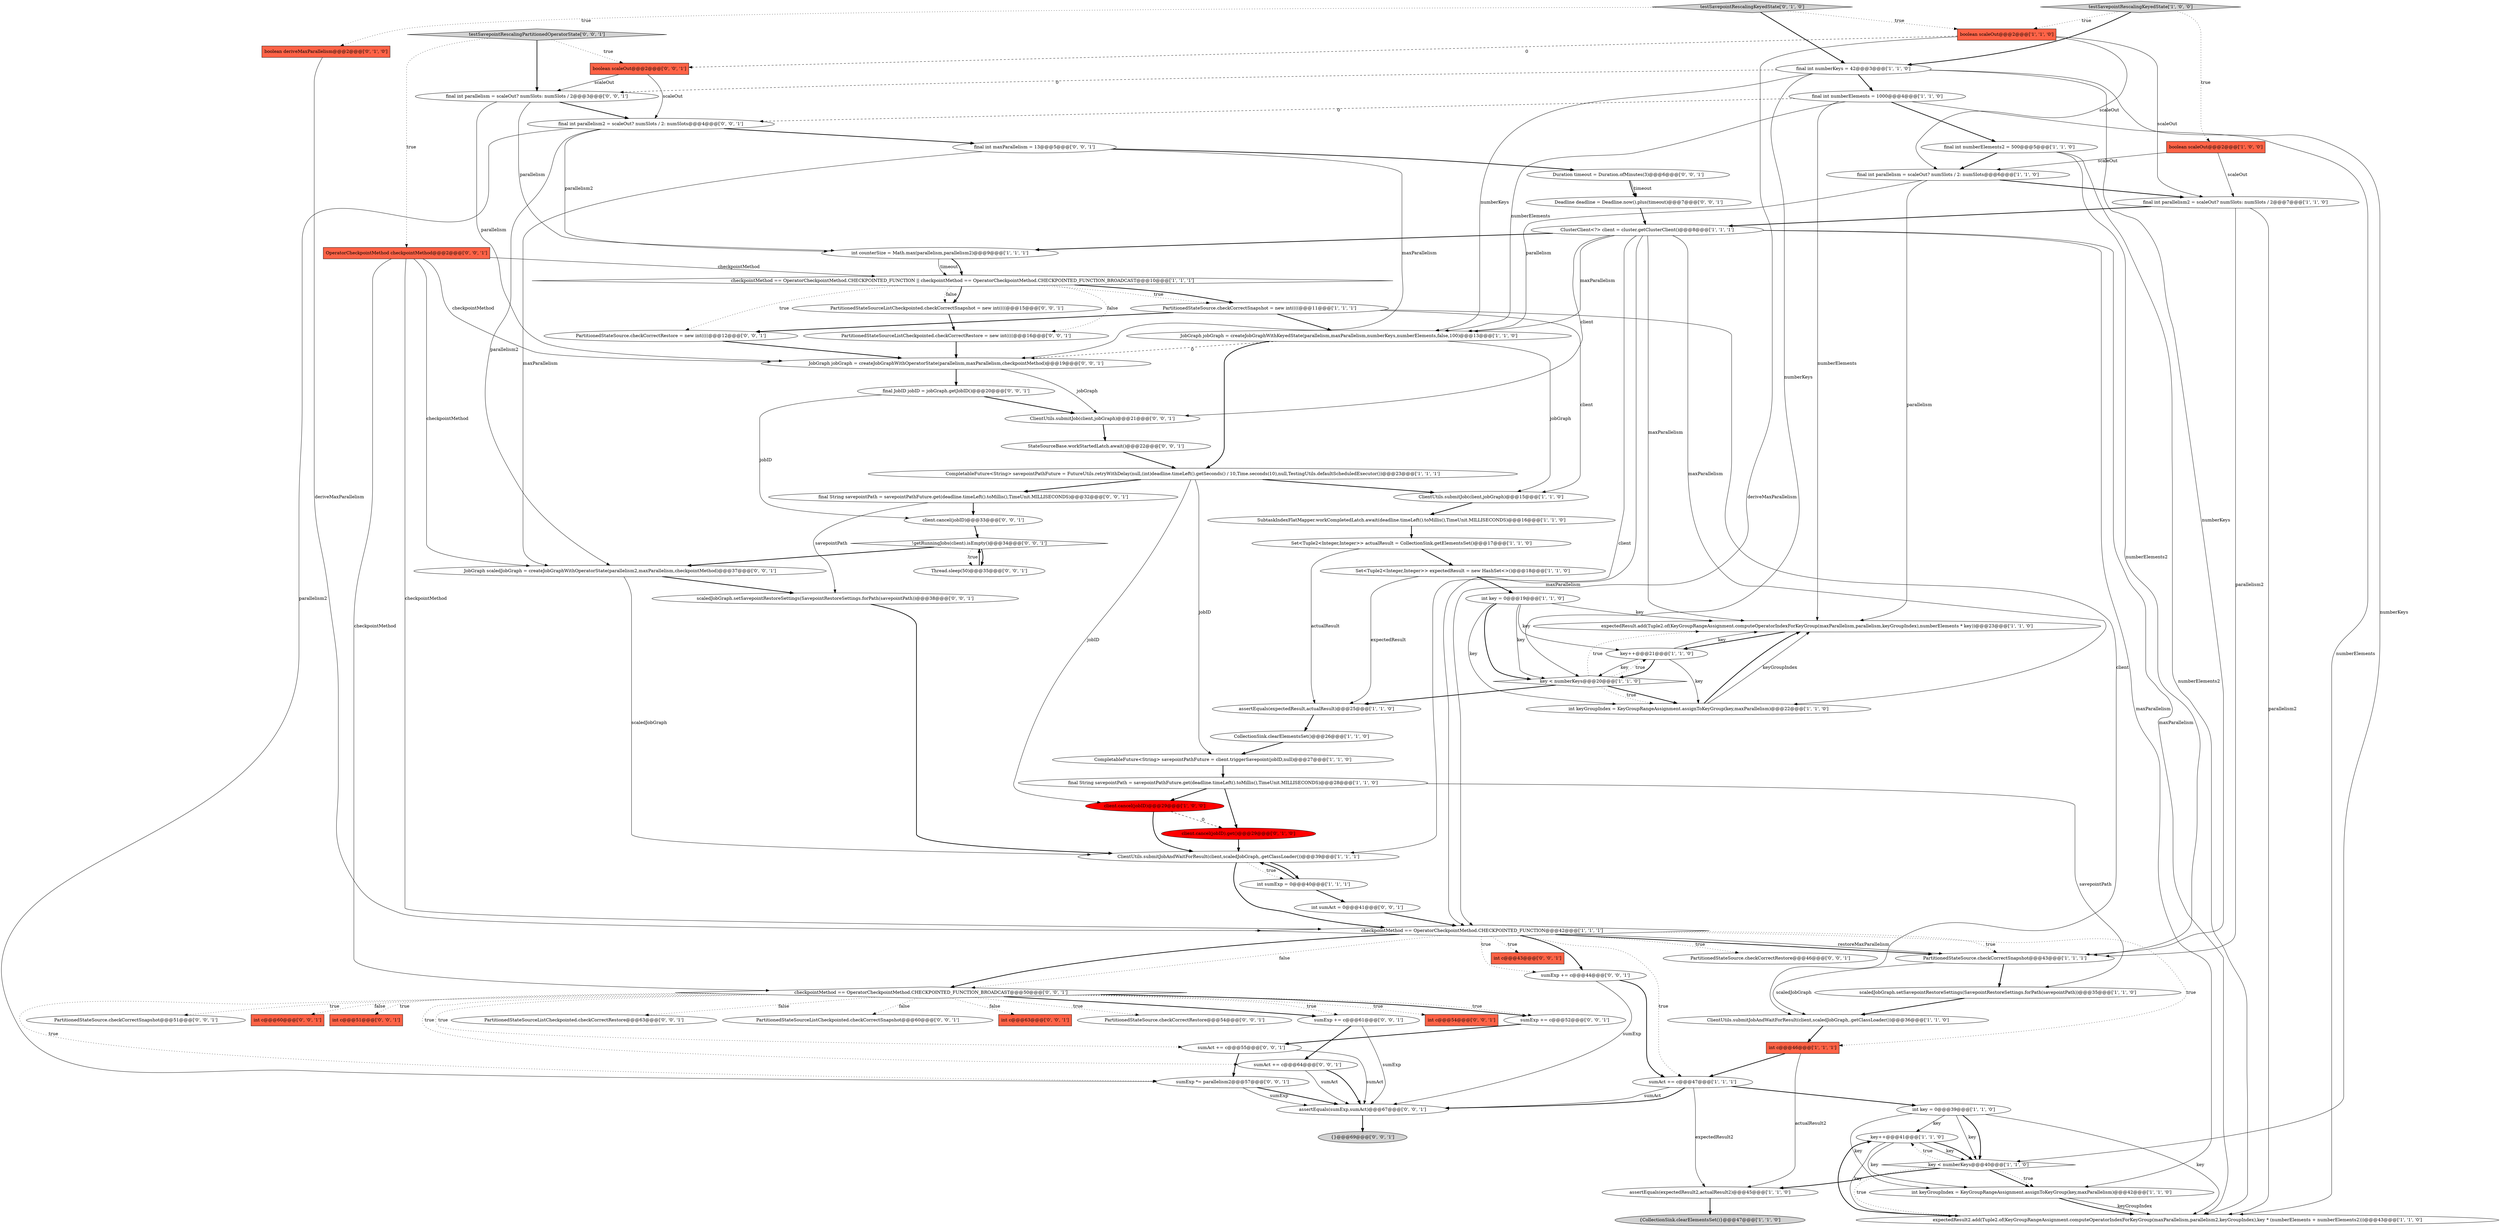 digraph {
75 [style = filled, label = "PartitionedStateSource.checkCorrectRestore = new int((((@@@12@@@['0', '0', '1']", fillcolor = white, shape = ellipse image = "AAA0AAABBB3BBB"];
74 [style = filled, label = "PartitionedStateSourceListCheckpointed.checkCorrectSnapshot@@@60@@@['0', '0', '1']", fillcolor = white, shape = ellipse image = "AAA0AAABBB3BBB"];
22 [style = filled, label = "final int numberElements2 = 500@@@5@@@['1', '1', '0']", fillcolor = white, shape = ellipse image = "AAA0AAABBB1BBB"];
51 [style = filled, label = "int c@@@63@@@['0', '0', '1']", fillcolor = tomato, shape = box image = "AAA0AAABBB3BBB"];
40 [style = filled, label = "int counterSize = Math.max(parallelism,parallelism2)@@@9@@@['1', '1', '1']", fillcolor = white, shape = ellipse image = "AAA0AAABBB1BBB"];
0 [style = filled, label = "checkpointMethod == OperatorCheckpointMethod.CHECKPOINTED_FUNCTION@@@42@@@['1', '1', '1']", fillcolor = white, shape = diamond image = "AAA0AAABBB1BBB"];
30 [style = filled, label = "final int parallelism2 = scaleOut? numSlots: numSlots / 2@@@7@@@['1', '1', '0']", fillcolor = white, shape = ellipse image = "AAA0AAABBB1BBB"];
32 [style = filled, label = "int key = 0@@@39@@@['1', '1', '0']", fillcolor = white, shape = ellipse image = "AAA0AAABBB1BBB"];
53 [style = filled, label = "Deadline deadline = Deadline.now().plus(timeout)@@@7@@@['0', '0', '1']", fillcolor = white, shape = ellipse image = "AAA0AAABBB3BBB"];
54 [style = filled, label = "PartitionedStateSource.checkCorrectRestore@@@54@@@['0', '0', '1']", fillcolor = white, shape = ellipse image = "AAA0AAABBB3BBB"];
35 [style = filled, label = "assertEquals(expectedResult,actualResult)@@@25@@@['1', '1', '0']", fillcolor = white, shape = ellipse image = "AAA0AAABBB1BBB"];
78 [style = filled, label = "sumExp += c@@@52@@@['0', '0', '1']", fillcolor = white, shape = ellipse image = "AAA0AAABBB3BBB"];
20 [style = filled, label = "expectedResult.add(Tuple2.of(KeyGroupRangeAssignment.computeOperatorIndexForKeyGroup(maxParallelism,parallelism,keyGroupIndex),numberElements * key))@@@23@@@['1', '1', '0']", fillcolor = white, shape = ellipse image = "AAA0AAABBB1BBB"];
68 [style = filled, label = "final int parallelism = scaleOut? numSlots: numSlots / 2@@@3@@@['0', '0', '1']", fillcolor = white, shape = ellipse image = "AAA0AAABBB3BBB"];
52 [style = filled, label = "final String savepointPath = savepointPathFuture.get(deadline.timeLeft().toMillis(),TimeUnit.MILLISECONDS)@@@32@@@['0', '0', '1']", fillcolor = white, shape = ellipse image = "AAA0AAABBB3BBB"];
66 [style = filled, label = "int c@@@54@@@['0', '0', '1']", fillcolor = tomato, shape = box image = "AAA0AAABBB3BBB"];
77 [style = filled, label = "Thread.sleep(50)@@@35@@@['0', '0', '1']", fillcolor = white, shape = ellipse image = "AAA0AAABBB3BBB"];
12 [style = filled, label = "checkpointMethod == OperatorCheckpointMethod.CHECKPOINTED_FUNCTION || checkpointMethod == OperatorCheckpointMethod.CHECKPOINTED_FUNCTION_BROADCAST@@@10@@@['1', '1', '1']", fillcolor = white, shape = diamond image = "AAA0AAABBB1BBB"];
73 [style = filled, label = "sumAct += c@@@64@@@['0', '0', '1']", fillcolor = white, shape = ellipse image = "AAA0AAABBB3BBB"];
13 [style = filled, label = "CompletableFuture<String> savepointPathFuture = FutureUtils.retryWithDelay(null,(int)deadline.timeLeft().getSeconds() / 10,Time.seconds(10),null,TestingUtils.defaultScheduledExecutor())@@@23@@@['1', '1', '1']", fillcolor = white, shape = ellipse image = "AAA0AAABBB1BBB"];
85 [style = filled, label = "testSavepointRescalingPartitionedOperatorState['0', '0', '1']", fillcolor = lightgray, shape = diamond image = "AAA0AAABBB3BBB"];
46 [style = filled, label = "PartitionedStateSourceListCheckpointed.checkCorrectSnapshot = new int((((@@@15@@@['0', '0', '1']", fillcolor = white, shape = ellipse image = "AAA0AAABBB3BBB"];
57 [style = filled, label = "OperatorCheckpointMethod checkpointMethod@@@2@@@['0', '0', '1']", fillcolor = tomato, shape = box image = "AAA0AAABBB3BBB"];
4 [style = filled, label = "key++@@@41@@@['1', '1', '0']", fillcolor = white, shape = ellipse image = "AAA0AAABBB1BBB"];
62 [style = filled, label = "PartitionedStateSource.checkCorrectRestore@@@46@@@['0', '0', '1']", fillcolor = white, shape = ellipse image = "AAA0AAABBB3BBB"];
15 [style = filled, label = "{CollectionSink.clearElementsSet()}@@@47@@@['1', '1', '0']", fillcolor = lightgray, shape = ellipse image = "AAA0AAABBB1BBB"];
43 [style = filled, label = "client.cancel(jobID).get()@@@29@@@['0', '1', '0']", fillcolor = red, shape = ellipse image = "AAA1AAABBB2BBB"];
72 [style = filled, label = "PartitionedStateSource.checkCorrectSnapshot@@@51@@@['0', '0', '1']", fillcolor = white, shape = ellipse image = "AAA0AAABBB3BBB"];
42 [style = filled, label = "key < numberKeys@@@20@@@['1', '1', '0']", fillcolor = white, shape = diamond image = "AAA0AAABBB1BBB"];
14 [style = filled, label = "final int numberElements = 1000@@@4@@@['1', '1', '0']", fillcolor = white, shape = ellipse image = "AAA0AAABBB1BBB"];
80 [style = filled, label = "sumAct += c@@@55@@@['0', '0', '1']", fillcolor = white, shape = ellipse image = "AAA0AAABBB3BBB"];
81 [style = filled, label = "final int parallelism2 = scaleOut? numSlots / 2: numSlots@@@4@@@['0', '0', '1']", fillcolor = white, shape = ellipse image = "AAA0AAABBB3BBB"];
1 [style = filled, label = "int key = 0@@@19@@@['1', '1', '0']", fillcolor = white, shape = ellipse image = "AAA0AAABBB1BBB"];
27 [style = filled, label = "key < numberKeys@@@40@@@['1', '1', '0']", fillcolor = white, shape = diamond image = "AAA0AAABBB1BBB"];
69 [style = filled, label = "int c@@@60@@@['0', '0', '1']", fillcolor = tomato, shape = box image = "AAA0AAABBB3BBB"];
19 [style = filled, label = "SubtaskIndexFlatMapper.workCompletedLatch.await(deadline.timeLeft().toMillis(),TimeUnit.MILLISECONDS)@@@16@@@['1', '1', '0']", fillcolor = white, shape = ellipse image = "AAA0AAABBB1BBB"];
55 [style = filled, label = "scaledJobGraph.setSavepointRestoreSettings(SavepointRestoreSettings.forPath(savepointPath))@@@38@@@['0', '0', '1']", fillcolor = white, shape = ellipse image = "AAA0AAABBB3BBB"];
79 [style = filled, label = "Duration timeout = Duration.ofMinutes(3)@@@6@@@['0', '0', '1']", fillcolor = white, shape = ellipse image = "AAA0AAABBB3BBB"];
82 [style = filled, label = "ClientUtils.submitJob(client,jobGraph)@@@21@@@['0', '0', '1']", fillcolor = white, shape = ellipse image = "AAA0AAABBB3BBB"];
71 [style = filled, label = "int c@@@51@@@['0', '0', '1']", fillcolor = tomato, shape = box image = "AAA0AAABBB3BBB"];
49 [style = filled, label = "!getRunningJobs(client).isEmpty()@@@34@@@['0', '0', '1']", fillcolor = white, shape = diamond image = "AAA0AAABBB3BBB"];
11 [style = filled, label = "Set<Tuple2<Integer,Integer>> actualResult = CollectionSink.getElementsSet()@@@17@@@['1', '1', '0']", fillcolor = white, shape = ellipse image = "AAA0AAABBB1BBB"];
56 [style = filled, label = "{}@@@69@@@['0', '0', '1']", fillcolor = lightgray, shape = ellipse image = "AAA0AAABBB3BBB"];
60 [style = filled, label = "checkpointMethod == OperatorCheckpointMethod.CHECKPOINTED_FUNCTION_BROADCAST@@@50@@@['0', '0', '1']", fillcolor = white, shape = diamond image = "AAA0AAABBB3BBB"];
8 [style = filled, label = "ClientUtils.submitJobAndWaitForResult(client,scaledJobGraph,.getClassLoader())@@@39@@@['1', '1', '1']", fillcolor = white, shape = ellipse image = "AAA0AAABBB1BBB"];
25 [style = filled, label = "Set<Tuple2<Integer,Integer>> expectedResult = new HashSet<>()@@@18@@@['1', '1', '0']", fillcolor = white, shape = ellipse image = "AAA0AAABBB1BBB"];
58 [style = filled, label = "PartitionedStateSourceListCheckpointed.checkCorrectRestore@@@63@@@['0', '0', '1']", fillcolor = white, shape = ellipse image = "AAA0AAABBB3BBB"];
36 [style = filled, label = "boolean scaleOut@@@2@@@['1', '0', '0']", fillcolor = tomato, shape = box image = "AAA0AAABBB1BBB"];
86 [style = filled, label = "JobGraph scaledJobGraph = createJobGraphWithOperatorState(parallelism2,maxParallelism,checkpointMethod)@@@37@@@['0', '0', '1']", fillcolor = white, shape = ellipse image = "AAA0AAABBB3BBB"];
31 [style = filled, label = "CollectionSink.clearElementsSet()@@@26@@@['1', '1', '0']", fillcolor = white, shape = ellipse image = "AAA0AAABBB1BBB"];
48 [style = filled, label = "client.cancel(jobID)@@@33@@@['0', '0', '1']", fillcolor = white, shape = ellipse image = "AAA0AAABBB3BBB"];
33 [style = filled, label = "final int numberKeys = 42@@@3@@@['1', '1', '0']", fillcolor = white, shape = ellipse image = "AAA0AAABBB1BBB"];
44 [style = filled, label = "testSavepointRescalingKeyedState['0', '1', '0']", fillcolor = lightgray, shape = diamond image = "AAA0AAABBB2BBB"];
39 [style = filled, label = "boolean scaleOut@@@2@@@['1', '1', '0']", fillcolor = tomato, shape = box image = "AAA0AAABBB1BBB"];
76 [style = filled, label = "int sumAct = 0@@@41@@@['0', '0', '1']", fillcolor = white, shape = ellipse image = "AAA0AAABBB3BBB"];
83 [style = filled, label = "PartitionedStateSourceListCheckpointed.checkCorrectRestore = new int((((@@@16@@@['0', '0', '1']", fillcolor = white, shape = ellipse image = "AAA0AAABBB3BBB"];
61 [style = filled, label = "final int maxParallelism = 13@@@5@@@['0', '0', '1']", fillcolor = white, shape = ellipse image = "AAA0AAABBB3BBB"];
38 [style = filled, label = "testSavepointRescalingKeyedState['1', '0', '0']", fillcolor = lightgray, shape = diamond image = "AAA0AAABBB1BBB"];
16 [style = filled, label = "PartitionedStateSource.checkCorrectSnapshot = new int((((@@@11@@@['1', '1', '1']", fillcolor = white, shape = ellipse image = "AAA0AAABBB1BBB"];
45 [style = filled, label = "boolean deriveMaxParallelism@@@2@@@['0', '1', '0']", fillcolor = tomato, shape = box image = "AAA0AAABBB2BBB"];
67 [style = filled, label = "assertEquals(sumExp,sumAct)@@@67@@@['0', '0', '1']", fillcolor = white, shape = ellipse image = "AAA0AAABBB3BBB"];
7 [style = filled, label = "sumAct += c@@@47@@@['1', '1', '1']", fillcolor = white, shape = ellipse image = "AAA0AAABBB1BBB"];
9 [style = filled, label = "key++@@@21@@@['1', '1', '0']", fillcolor = white, shape = ellipse image = "AAA0AAABBB1BBB"];
50 [style = filled, label = "int c@@@43@@@['0', '0', '1']", fillcolor = tomato, shape = box image = "AAA0AAABBB3BBB"];
6 [style = filled, label = "ClusterClient<?> client = cluster.getClusterClient()@@@8@@@['1', '1', '1']", fillcolor = white, shape = ellipse image = "AAA0AAABBB1BBB"];
37 [style = filled, label = "CompletableFuture<String> savepointPathFuture = client.triggerSavepoint(jobID,null)@@@27@@@['1', '1', '0']", fillcolor = white, shape = ellipse image = "AAA0AAABBB1BBB"];
34 [style = filled, label = "final int parallelism = scaleOut? numSlots / 2: numSlots@@@6@@@['1', '1', '0']", fillcolor = white, shape = ellipse image = "AAA0AAABBB1BBB"];
10 [style = filled, label = "final String savepointPath = savepointPathFuture.get(deadline.timeLeft().toMillis(),TimeUnit.MILLISECONDS)@@@28@@@['1', '1', '0']", fillcolor = white, shape = ellipse image = "AAA0AAABBB1BBB"];
26 [style = filled, label = "scaledJobGraph.setSavepointRestoreSettings(SavepointRestoreSettings.forPath(savepointPath))@@@35@@@['1', '1', '0']", fillcolor = white, shape = ellipse image = "AAA0AAABBB1BBB"];
64 [style = filled, label = "boolean scaleOut@@@2@@@['0', '0', '1']", fillcolor = tomato, shape = box image = "AAA0AAABBB3BBB"];
3 [style = filled, label = "int sumExp = 0@@@40@@@['1', '1', '1']", fillcolor = white, shape = ellipse image = "AAA0AAABBB1BBB"];
28 [style = filled, label = "int keyGroupIndex = KeyGroupRangeAssignment.assignToKeyGroup(key,maxParallelism)@@@42@@@['1', '1', '0']", fillcolor = white, shape = ellipse image = "AAA0AAABBB1BBB"];
5 [style = filled, label = "expectedResult2.add(Tuple2.of(KeyGroupRangeAssignment.computeOperatorIndexForKeyGroup(maxParallelism,parallelism2,keyGroupIndex),key * (numberElements + numberElements2)))@@@43@@@['1', '1', '0']", fillcolor = white, shape = ellipse image = "AAA0AAABBB1BBB"];
21 [style = filled, label = "int c@@@46@@@['1', '1', '1']", fillcolor = tomato, shape = box image = "AAA0AAABBB1BBB"];
23 [style = filled, label = "ClientUtils.submitJob(client,jobGraph)@@@15@@@['1', '1', '0']", fillcolor = white, shape = ellipse image = "AAA0AAABBB1BBB"];
2 [style = filled, label = "ClientUtils.submitJobAndWaitForResult(client,scaledJobGraph,.getClassLoader())@@@36@@@['1', '1', '0']", fillcolor = white, shape = ellipse image = "AAA0AAABBB1BBB"];
59 [style = filled, label = "StateSourceBase.workStartedLatch.await()@@@22@@@['0', '0', '1']", fillcolor = white, shape = ellipse image = "AAA0AAABBB3BBB"];
84 [style = filled, label = "sumExp += c@@@61@@@['0', '0', '1']", fillcolor = white, shape = ellipse image = "AAA0AAABBB3BBB"];
24 [style = filled, label = "PartitionedStateSource.checkCorrectSnapshot@@@43@@@['1', '1', '1']", fillcolor = white, shape = ellipse image = "AAA0AAABBB1BBB"];
18 [style = filled, label = "client.cancel(jobID)@@@29@@@['1', '0', '0']", fillcolor = red, shape = ellipse image = "AAA1AAABBB1BBB"];
65 [style = filled, label = "sumExp *= parallelism2@@@57@@@['0', '0', '1']", fillcolor = white, shape = ellipse image = "AAA0AAABBB3BBB"];
70 [style = filled, label = "final JobID jobID = jobGraph.getJobID()@@@20@@@['0', '0', '1']", fillcolor = white, shape = ellipse image = "AAA0AAABBB3BBB"];
17 [style = filled, label = "assertEquals(expectedResult2,actualResult2)@@@45@@@['1', '1', '0']", fillcolor = white, shape = ellipse image = "AAA0AAABBB1BBB"];
41 [style = filled, label = "JobGraph jobGraph = createJobGraphWithKeyedState(parallelism,maxParallelism,numberKeys,numberElements,false,100)@@@13@@@['1', '1', '0']", fillcolor = white, shape = ellipse image = "AAA0AAABBB1BBB"];
29 [style = filled, label = "int keyGroupIndex = KeyGroupRangeAssignment.assignToKeyGroup(key,maxParallelism)@@@22@@@['1', '1', '0']", fillcolor = white, shape = ellipse image = "AAA0AAABBB1BBB"];
63 [style = filled, label = "sumExp += c@@@44@@@['0', '0', '1']", fillcolor = white, shape = ellipse image = "AAA0AAABBB3BBB"];
47 [style = filled, label = "JobGraph jobGraph = createJobGraphWithOperatorState(parallelism,maxParallelism,checkpointMethod)@@@19@@@['0', '0', '1']", fillcolor = white, shape = ellipse image = "AAA0AAABBB3BBB"];
85->57 [style = dotted, label="true"];
18->43 [style = dashed, label="0"];
31->37 [style = bold, label=""];
32->27 [style = solid, label="key"];
7->32 [style = bold, label=""];
25->1 [style = bold, label=""];
65->67 [style = bold, label=""];
76->0 [style = bold, label=""];
6->28 [style = solid, label="maxParallelism"];
14->81 [style = dashed, label="0"];
20->9 [style = bold, label=""];
80->67 [style = solid, label="sumAct"];
22->5 [style = solid, label="numberElements2"];
27->28 [style = bold, label=""];
38->39 [style = dotted, label="true"];
34->20 [style = solid, label="parallelism"];
7->67 [style = bold, label=""];
19->11 [style = bold, label=""];
39->30 [style = solid, label="scaleOut"];
30->6 [style = bold, label=""];
36->34 [style = solid, label="scaleOut"];
1->20 [style = solid, label="key"];
33->41 [style = solid, label="numberKeys"];
42->29 [style = bold, label=""];
3->76 [style = bold, label=""];
86->8 [style = solid, label="scaledJobGraph"];
16->41 [style = bold, label=""];
8->0 [style = bold, label=""];
60->78 [style = bold, label=""];
32->4 [style = solid, label="key"];
0->21 [style = dotted, label="true"];
0->60 [style = dotted, label="false"];
22->24 [style = solid, label="numberElements2"];
32->5 [style = solid, label="key"];
0->24 [style = dotted, label="true"];
0->24 [style = bold, label=""];
33->27 [style = solid, label="numberKeys"];
78->80 [style = bold, label=""];
43->8 [style = bold, label=""];
9->42 [style = solid, label="key"];
85->68 [style = bold, label=""];
33->42 [style = solid, label="numberKeys"];
13->37 [style = solid, label="jobID"];
14->20 [style = solid, label="numberElements"];
27->17 [style = bold, label=""];
75->47 [style = bold, label=""];
57->86 [style = solid, label="checkpointMethod"];
6->41 [style = solid, label="maxParallelism"];
60->74 [style = dotted, label="false"];
6->5 [style = solid, label="maxParallelism"];
28->5 [style = solid, label="keyGroupIndex"];
41->13 [style = bold, label=""];
11->25 [style = bold, label=""];
0->7 [style = dotted, label="true"];
68->47 [style = solid, label="parallelism"];
35->31 [style = bold, label=""];
24->2 [style = solid, label="scaledJobGraph"];
28->5 [style = bold, label=""];
48->49 [style = bold, label=""];
70->82 [style = bold, label=""];
73->67 [style = bold, label=""];
9->29 [style = solid, label="key"];
12->75 [style = dotted, label="true"];
82->59 [style = bold, label=""];
7->67 [style = solid, label="sumAct"];
4->5 [style = solid, label="key"];
0->24 [style = solid, label="restoreMaxParallelism"];
14->22 [style = bold, label=""];
84->67 [style = solid, label="sumExp"];
1->42 [style = bold, label=""];
39->34 [style = solid, label="scaleOut"];
21->17 [style = solid, label="actualResult2"];
68->40 [style = solid, label="parallelism"];
86->55 [style = bold, label=""];
67->56 [style = bold, label=""];
9->20 [style = solid, label="key"];
60->84 [style = dotted, label="true"];
13->18 [style = solid, label="jobID"];
60->80 [style = dotted, label="true"];
29->20 [style = bold, label=""];
1->9 [style = solid, label="key"];
32->28 [style = solid, label="key"];
60->58 [style = dotted, label="false"];
34->41 [style = solid, label="parallelism"];
36->30 [style = solid, label="scaleOut"];
2->21 [style = bold, label=""];
0->50 [style = dotted, label="true"];
52->48 [style = bold, label=""];
49->77 [style = bold, label=""];
60->72 [style = dotted, label="true"];
17->15 [style = bold, label=""];
65->67 [style = solid, label="sumExp"];
21->7 [style = bold, label=""];
83->47 [style = bold, label=""];
63->7 [style = bold, label=""];
63->67 [style = solid, label="sumExp"];
38->33 [style = bold, label=""];
61->47 [style = solid, label="maxParallelism"];
30->24 [style = solid, label="parallelism2"];
44->45 [style = dotted, label="true"];
52->55 [style = solid, label="savepointPath"];
12->83 [style = dotted, label="false"];
10->18 [style = bold, label=""];
7->17 [style = solid, label="expectedResult2"];
4->28 [style = solid, label="key"];
60->66 [style = dotted, label="true"];
9->42 [style = bold, label=""];
10->43 [style = bold, label=""];
37->10 [style = bold, label=""];
60->51 [style = dotted, label="false"];
73->67 [style = solid, label="sumAct"];
46->83 [style = bold, label=""];
8->3 [style = bold, label=""];
6->8 [style = solid, label="client"];
44->33 [style = bold, label=""];
44->39 [style = dotted, label="true"];
6->20 [style = solid, label="maxParallelism"];
16->23 [style = solid, label="client"];
32->27 [style = bold, label=""];
60->84 [style = bold, label=""];
84->73 [style = bold, label=""];
60->54 [style = dotted, label="true"];
40->12 [style = solid, label="timeout"];
27->4 [style = dotted, label="true"];
8->3 [style = dotted, label="true"];
64->81 [style = solid, label="scaleOut"];
40->12 [style = bold, label=""];
24->26 [style = bold, label=""];
49->86 [style = bold, label=""];
14->41 [style = solid, label="numberElements"];
10->26 [style = solid, label="savepointPath"];
12->46 [style = bold, label=""];
33->68 [style = dashed, label="0"];
3->8 [style = bold, label=""];
23->19 [style = bold, label=""];
5->4 [style = bold, label=""];
60->78 [style = dotted, label="true"];
47->70 [style = bold, label=""];
0->63 [style = bold, label=""];
42->20 [style = dotted, label="true"];
45->0 [style = solid, label="deriveMaxParallelism"];
18->8 [style = bold, label=""];
13->52 [style = bold, label=""];
41->47 [style = dashed, label="0"];
42->29 [style = dotted, label="true"];
4->27 [style = solid, label="key"];
79->53 [style = bold, label=""];
38->36 [style = dotted, label="true"];
39->0 [style = solid, label="deriveMaxParallelism"];
81->86 [style = solid, label="parallelism2"];
57->60 [style = solid, label="checkpointMethod"];
33->14 [style = bold, label=""];
27->5 [style = dotted, label="true"];
6->82 [style = solid, label="client"];
57->47 [style = solid, label="checkpointMethod"];
33->24 [style = solid, label="numberKeys"];
30->5 [style = solid, label="parallelism2"];
16->75 [style = bold, label=""];
80->65 [style = bold, label=""];
6->29 [style = solid, label="maxParallelism"];
79->53 [style = solid, label="timeout"];
61->79 [style = bold, label=""];
81->65 [style = solid, label="parallelism2"];
77->49 [style = bold, label=""];
60->65 [style = dotted, label="true"];
12->16 [style = bold, label=""];
29->20 [style = solid, label="keyGroupIndex"];
47->82 [style = solid, label="jobGraph"];
57->12 [style = solid, label="checkpointMethod"];
34->30 [style = bold, label=""];
60->71 [style = dotted, label="true"];
6->0 [style = solid, label="maxParallelism"];
42->35 [style = bold, label=""];
11->35 [style = solid, label="actualResult"];
27->28 [style = dotted, label="true"];
49->77 [style = dotted, label="true"];
26->2 [style = bold, label=""];
39->64 [style = dashed, label="0"];
0->60 [style = bold, label=""];
0->62 [style = dotted, label="true"];
57->0 [style = solid, label="checkpointMethod"];
12->16 [style = dotted, label="true"];
68->81 [style = bold, label=""];
6->40 [style = bold, label=""];
42->9 [style = dotted, label="true"];
25->35 [style = solid, label="expectedResult"];
22->34 [style = bold, label=""];
4->27 [style = bold, label=""];
81->40 [style = solid, label="parallelism2"];
53->6 [style = bold, label=""];
59->13 [style = bold, label=""];
13->23 [style = bold, label=""];
81->61 [style = bold, label=""];
1->29 [style = solid, label="key"];
60->73 [style = dotted, label="true"];
61->86 [style = solid, label="maxParallelism"];
70->48 [style = solid, label="jobID"];
16->2 [style = solid, label="client"];
1->42 [style = solid, label="key"];
0->63 [style = dotted, label="true"];
12->46 [style = dotted, label="false"];
14->5 [style = solid, label="numberElements"];
60->69 [style = dotted, label="false"];
55->8 [style = bold, label=""];
64->68 [style = solid, label="scaleOut"];
85->64 [style = dotted, label="true"];
41->23 [style = solid, label="jobGraph"];
}
